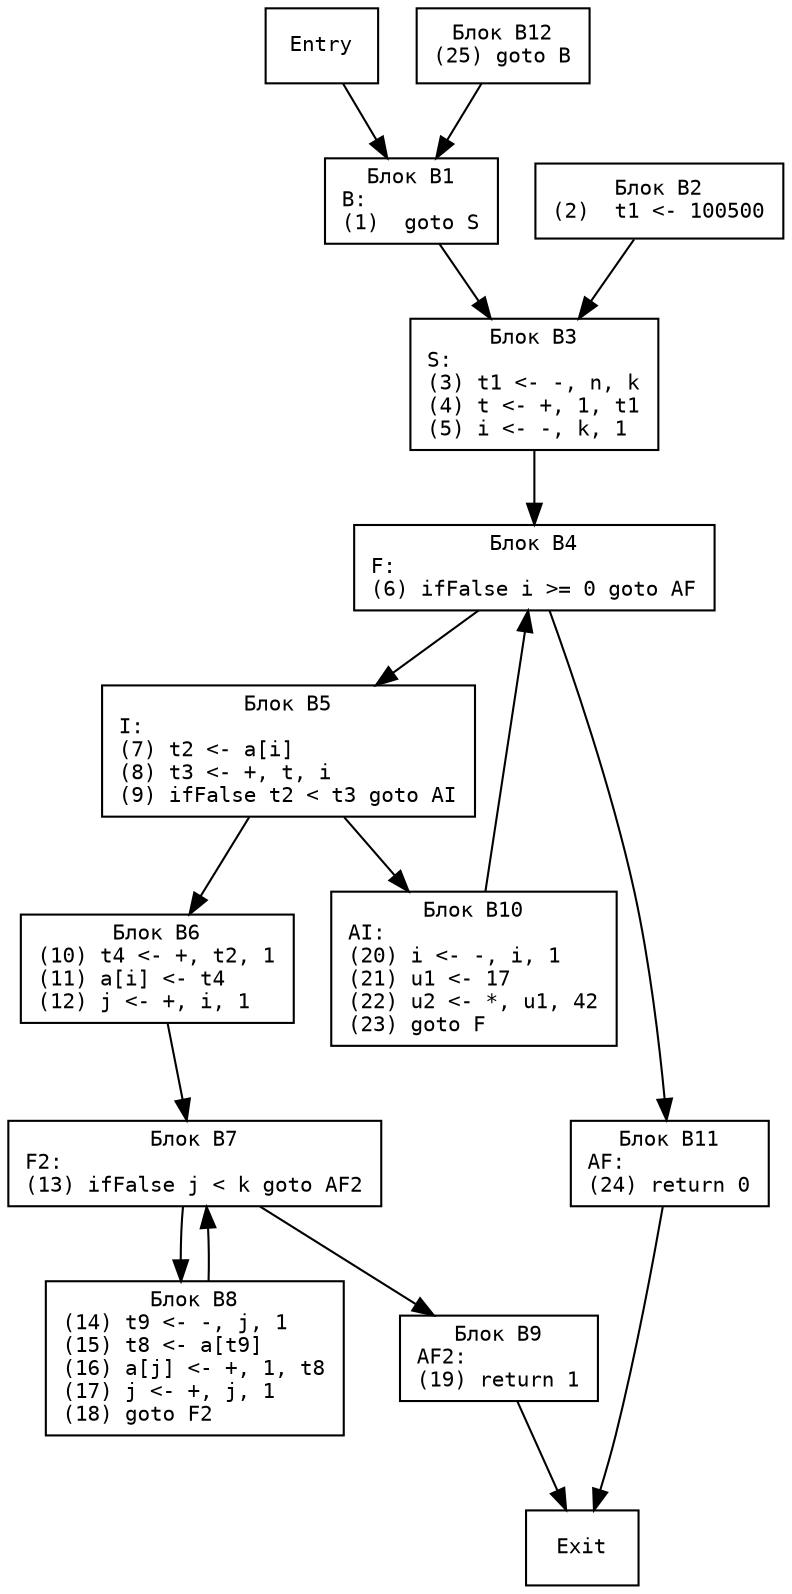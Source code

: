 digraph G{
  node [shape=box, fontname=Courier, fontsize=10];
  Entry [label="Entry"]

  B1 [label="Блок B1\nB:\l(1)  goto S\l"]
  B2 [label="Блок B2\n(2)  t1 <- 100500\l"]
  B3 [label="Блок B3\nS:\l(3) t1 <- -, n, k\l(4) t <- +, 1, t1\l(5) i <- -, k, 1\l"]
  B4 [label="Блок B4\nF:\l(6) ifFalse i >= 0 goto AF\l"]
  B5 [label="Блок B5\nI:\l(7) t2 <- a[i]\l(8) t3 <- +, t, i\l(9) ifFalse t2 < t3 goto AI\l"]
  B6 [label="Блок B6\n(10) t4 <- +, t2, 1\l(11) a[i] <- t4\l(12) j <- +, i, 1\l"]
  B7 [label="Блок B7\nF2:\l(13) ifFalse j < k goto AF2\l"]
  B8 [label="Блок B8\n(14) t9 <- -, j, 1\l(15) t8 <- a[t9]\l(16) a[j] <- +, 1, t8\l(17) j <- +, j, 1\l(18) goto F2\l"]
  B9 [label="Блок B9\nAF2:\l(19) return 1\l"]
  B10 [label="Блок B10\nAI:\l(20) i <- -, i, 1\l(21) u1 <- 17\l(22) u2 <- *, u1, 42\l(23) goto F\l"]
  B11 [label="Блок B11\nAF:\l(24) return 0\l"]
  B12 [label="Блок B12\n(25) goto B\l"]

  Exit [ label = "Exit" ]

  Entry -> B1
  B1 -> B3
  B2 -> B3
  B3 -> B4
  B4 -> B5
  B5 -> B6
  B6 -> B7
  B7 -> B8
  B8 -> B7
  B7 -> B9
  B9 -> Exit
  B5 -> B10
  B10 -> B4
  B4 -> B11
  B11 -> Exit
  B12 -> B1
}

